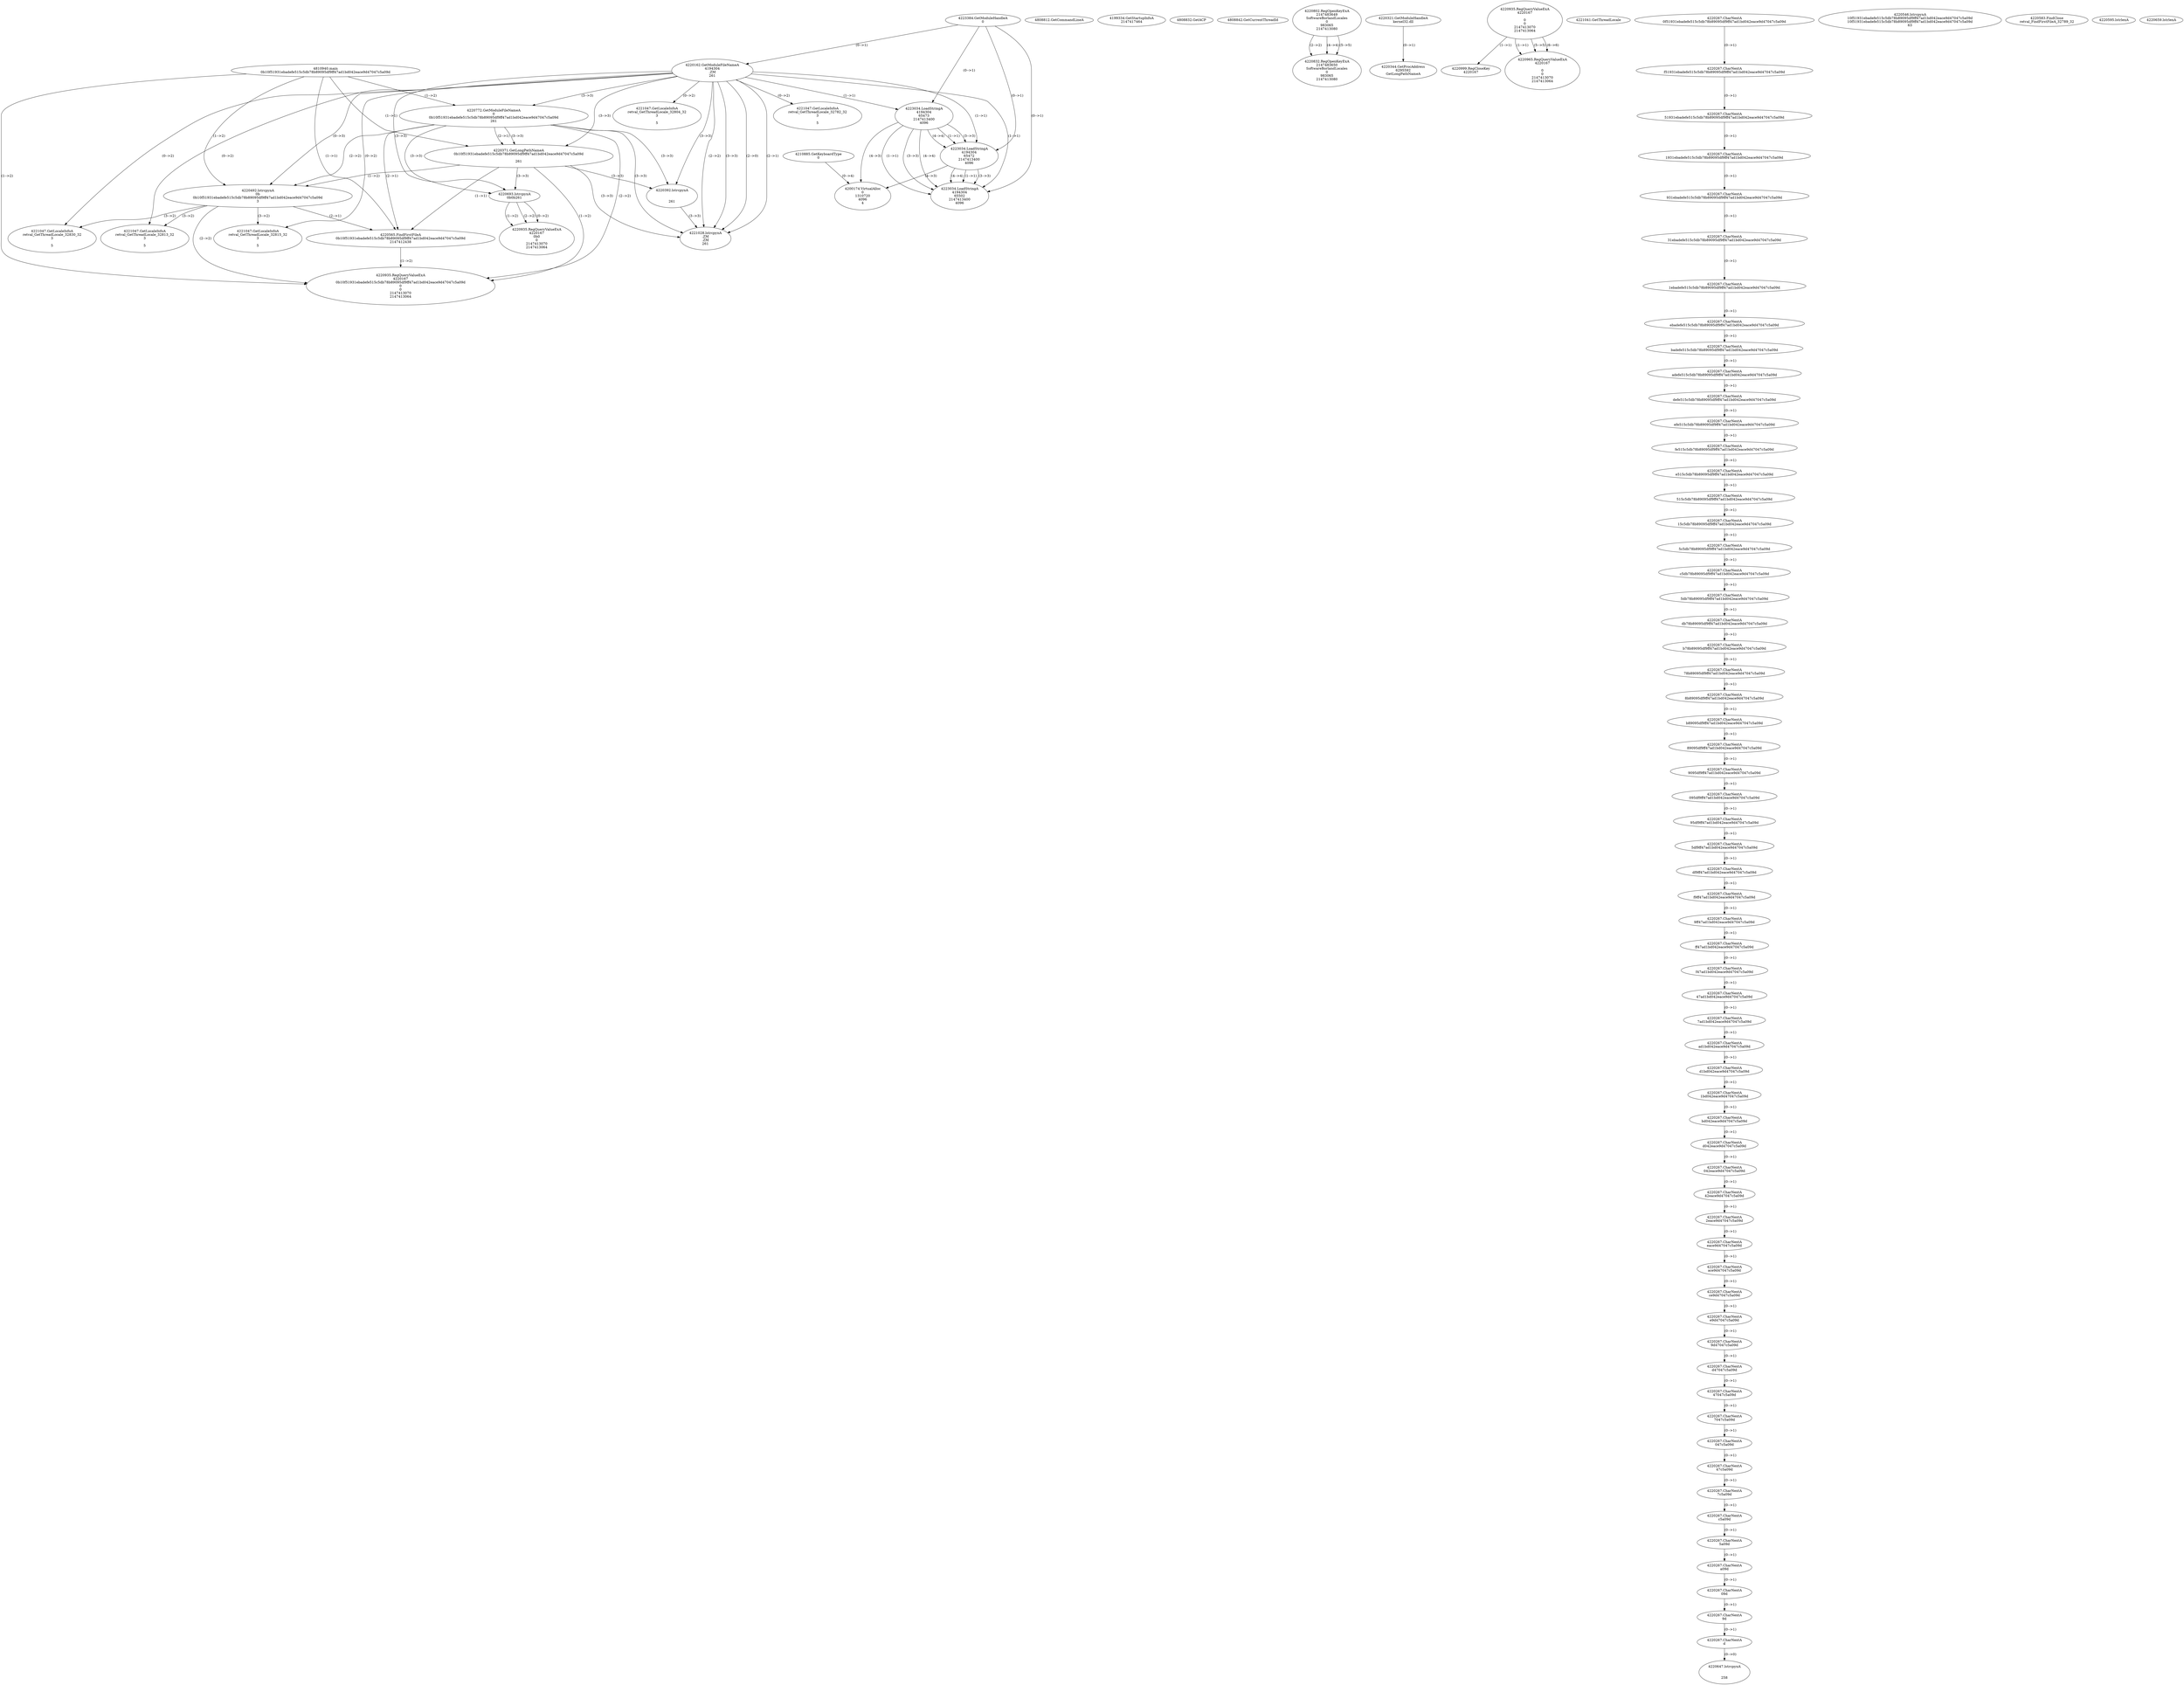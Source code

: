 // Global SCDG with merge call
digraph {
	0 [label="4810940.main
0b10f51931ebadefe515c5db78b89095df9ff47ad1bd042eace9d47047c5a09d"]
	1 [label="4223384.GetModuleHandleA
0"]
	2 [label="4210885.GetKeyboardType
0"]
	3 [label="4808812.GetCommandLineA
"]
	4 [label="4199334.GetStartupInfoA
2147417464"]
	5 [label="4808832.GetACP
"]
	6 [label="4808842.GetCurrentThreadId
"]
	7 [label="4220162.GetModuleFileNameA
4194304
.ZM
261"]
	1 -> 7 [label="(0-->1)"]
	8 [label="4220772.GetModuleFileNameA
0
0b10f51931ebadefe515c5db78b89095df9ff47ad1bd042eace9d47047c5a09d
261"]
	0 -> 8 [label="(1-->2)"]
	7 -> 8 [label="(3-->3)"]
	9 [label="4220802.RegOpenKeyExA
2147483649
Software\Borland\Locales
0
983065
2147413080"]
	10 [label="4220321.GetModuleHandleA
kernel32.dll"]
	11 [label="4220344.GetProcAddress
6295592
GetLongPathNameA"]
	10 -> 11 [label="(0-->1)"]
	12 [label="4220371.GetLongPathNameA
0b10f51931ebadefe515c5db78b89095df9ff47ad1bd042eace9d47047c5a09d

261"]
	0 -> 12 [label="(1-->1)"]
	8 -> 12 [label="(2-->1)"]
	7 -> 12 [label="(3-->3)"]
	8 -> 12 [label="(3-->3)"]
	13 [label="4220392.lstrcpynA


261"]
	7 -> 13 [label="(3-->3)"]
	8 -> 13 [label="(3-->3)"]
	12 -> 13 [label="(3-->3)"]
	14 [label="4220935.RegQueryValueExA
4220167

0
0
2147413070
2147413064"]
	15 [label="4220999.RegCloseKey
4220167"]
	14 -> 15 [label="(1-->1)"]
	16 [label="4221028.lstrcpynA
.ZM
.ZM
261"]
	7 -> 16 [label="(2-->1)"]
	7 -> 16 [label="(2-->2)"]
	7 -> 16 [label="(3-->3)"]
	8 -> 16 [label="(3-->3)"]
	12 -> 16 [label="(3-->3)"]
	13 -> 16 [label="(3-->3)"]
	7 -> 16 [label="(2-->0)"]
	17 [label="4221041.GetThreadLocale
"]
	18 [label="4221047.GetLocaleInfoA
retval_GetThreadLocale_32782_32
3

5"]
	7 -> 18 [label="(0-->2)"]
	19 [label="4223034.LoadStringA
4194304
65473
2147413400
4096"]
	1 -> 19 [label="(0-->1)"]
	7 -> 19 [label="(1-->1)"]
	20 [label="4223034.LoadStringA
4194304
65472
2147413400
4096"]
	1 -> 20 [label="(0-->1)"]
	7 -> 20 [label="(1-->1)"]
	19 -> 20 [label="(1-->1)"]
	19 -> 20 [label="(3-->3)"]
	19 -> 20 [label="(4-->4)"]
	21 [label="4200174.VirtualAlloc
0
1310720
4096
4"]
	19 -> 21 [label="(4-->3)"]
	20 -> 21 [label="(4-->3)"]
	2 -> 21 [label="(0-->4)"]
	22 [label="4220965.RegQueryValueExA
4220167

0
0
2147413070
2147413064"]
	14 -> 22 [label="(1-->1)"]
	14 -> 22 [label="(5-->5)"]
	14 -> 22 [label="(6-->6)"]
	23 [label="4221047.GetLocaleInfoA
retval_GetThreadLocale_32804_32
3

5"]
	7 -> 23 [label="(0-->2)"]
	24 [label="4220832.RegOpenKeyExA
2147483650
Software\Borland\Locales
0
983065
2147413080"]
	9 -> 24 [label="(2-->2)"]
	9 -> 24 [label="(4-->4)"]
	9 -> 24 [label="(5-->5)"]
	25 [label="4220492.lstrcpynA
0b
0b10f51931ebadefe515c5db78b89095df9ff47ad1bd042eace9d47047c5a09d
3"]
	0 -> 25 [label="(1-->2)"]
	8 -> 25 [label="(2-->2)"]
	12 -> 25 [label="(1-->2)"]
	7 -> 25 [label="(0-->3)"]
	26 [label="4220267.CharNextA
0f51931ebadefe515c5db78b89095df9ff47ad1bd042eace9d47047c5a09d"]
	27 [label="4220267.CharNextA
f51931ebadefe515c5db78b89095df9ff47ad1bd042eace9d47047c5a09d"]
	26 -> 27 [label="(0-->1)"]
	28 [label="4220267.CharNextA
51931ebadefe515c5db78b89095df9ff47ad1bd042eace9d47047c5a09d"]
	27 -> 28 [label="(0-->1)"]
	29 [label="4220267.CharNextA
1931ebadefe515c5db78b89095df9ff47ad1bd042eace9d47047c5a09d"]
	28 -> 29 [label="(0-->1)"]
	30 [label="4220267.CharNextA
931ebadefe515c5db78b89095df9ff47ad1bd042eace9d47047c5a09d"]
	29 -> 30 [label="(0-->1)"]
	31 [label="4220267.CharNextA
31ebadefe515c5db78b89095df9ff47ad1bd042eace9d47047c5a09d"]
	30 -> 31 [label="(0-->1)"]
	32 [label="4220267.CharNextA
1ebadefe515c5db78b89095df9ff47ad1bd042eace9d47047c5a09d"]
	31 -> 32 [label="(0-->1)"]
	33 [label="4220267.CharNextA
ebadefe515c5db78b89095df9ff47ad1bd042eace9d47047c5a09d"]
	32 -> 33 [label="(0-->1)"]
	34 [label="4220267.CharNextA
badefe515c5db78b89095df9ff47ad1bd042eace9d47047c5a09d"]
	33 -> 34 [label="(0-->1)"]
	35 [label="4220267.CharNextA
adefe515c5db78b89095df9ff47ad1bd042eace9d47047c5a09d"]
	34 -> 35 [label="(0-->1)"]
	36 [label="4220267.CharNextA
defe515c5db78b89095df9ff47ad1bd042eace9d47047c5a09d"]
	35 -> 36 [label="(0-->1)"]
	37 [label="4220267.CharNextA
efe515c5db78b89095df9ff47ad1bd042eace9d47047c5a09d"]
	36 -> 37 [label="(0-->1)"]
	38 [label="4220267.CharNextA
fe515c5db78b89095df9ff47ad1bd042eace9d47047c5a09d"]
	37 -> 38 [label="(0-->1)"]
	39 [label="4220267.CharNextA
e515c5db78b89095df9ff47ad1bd042eace9d47047c5a09d"]
	38 -> 39 [label="(0-->1)"]
	40 [label="4220267.CharNextA
515c5db78b89095df9ff47ad1bd042eace9d47047c5a09d"]
	39 -> 40 [label="(0-->1)"]
	41 [label="4220267.CharNextA
15c5db78b89095df9ff47ad1bd042eace9d47047c5a09d"]
	40 -> 41 [label="(0-->1)"]
	42 [label="4220267.CharNextA
5c5db78b89095df9ff47ad1bd042eace9d47047c5a09d"]
	41 -> 42 [label="(0-->1)"]
	43 [label="4220267.CharNextA
c5db78b89095df9ff47ad1bd042eace9d47047c5a09d"]
	42 -> 43 [label="(0-->1)"]
	44 [label="4220267.CharNextA
5db78b89095df9ff47ad1bd042eace9d47047c5a09d"]
	43 -> 44 [label="(0-->1)"]
	45 [label="4220267.CharNextA
db78b89095df9ff47ad1bd042eace9d47047c5a09d"]
	44 -> 45 [label="(0-->1)"]
	46 [label="4220267.CharNextA
b78b89095df9ff47ad1bd042eace9d47047c5a09d"]
	45 -> 46 [label="(0-->1)"]
	47 [label="4220267.CharNextA
78b89095df9ff47ad1bd042eace9d47047c5a09d"]
	46 -> 47 [label="(0-->1)"]
	48 [label="4220267.CharNextA
8b89095df9ff47ad1bd042eace9d47047c5a09d"]
	47 -> 48 [label="(0-->1)"]
	49 [label="4220267.CharNextA
b89095df9ff47ad1bd042eace9d47047c5a09d"]
	48 -> 49 [label="(0-->1)"]
	50 [label="4220267.CharNextA
89095df9ff47ad1bd042eace9d47047c5a09d"]
	49 -> 50 [label="(0-->1)"]
	51 [label="4220267.CharNextA
9095df9ff47ad1bd042eace9d47047c5a09d"]
	50 -> 51 [label="(0-->1)"]
	52 [label="4220267.CharNextA
095df9ff47ad1bd042eace9d47047c5a09d"]
	51 -> 52 [label="(0-->1)"]
	53 [label="4220267.CharNextA
95df9ff47ad1bd042eace9d47047c5a09d"]
	52 -> 53 [label="(0-->1)"]
	54 [label="4220267.CharNextA
5df9ff47ad1bd042eace9d47047c5a09d"]
	53 -> 54 [label="(0-->1)"]
	55 [label="4220267.CharNextA
df9ff47ad1bd042eace9d47047c5a09d"]
	54 -> 55 [label="(0-->1)"]
	56 [label="4220267.CharNextA
f9ff47ad1bd042eace9d47047c5a09d"]
	55 -> 56 [label="(0-->1)"]
	57 [label="4220267.CharNextA
9ff47ad1bd042eace9d47047c5a09d"]
	56 -> 57 [label="(0-->1)"]
	58 [label="4220267.CharNextA
ff47ad1bd042eace9d47047c5a09d"]
	57 -> 58 [label="(0-->1)"]
	59 [label="4220267.CharNextA
f47ad1bd042eace9d47047c5a09d"]
	58 -> 59 [label="(0-->1)"]
	60 [label="4220267.CharNextA
47ad1bd042eace9d47047c5a09d"]
	59 -> 60 [label="(0-->1)"]
	61 [label="4220267.CharNextA
7ad1bd042eace9d47047c5a09d"]
	60 -> 61 [label="(0-->1)"]
	62 [label="4220267.CharNextA
ad1bd042eace9d47047c5a09d"]
	61 -> 62 [label="(0-->1)"]
	63 [label="4220267.CharNextA
d1bd042eace9d47047c5a09d"]
	62 -> 63 [label="(0-->1)"]
	64 [label="4220267.CharNextA
1bd042eace9d47047c5a09d"]
	63 -> 64 [label="(0-->1)"]
	65 [label="4220267.CharNextA
bd042eace9d47047c5a09d"]
	64 -> 65 [label="(0-->1)"]
	66 [label="4220267.CharNextA
d042eace9d47047c5a09d"]
	65 -> 66 [label="(0-->1)"]
	67 [label="4220267.CharNextA
042eace9d47047c5a09d"]
	66 -> 67 [label="(0-->1)"]
	68 [label="4220267.CharNextA
42eace9d47047c5a09d"]
	67 -> 68 [label="(0-->1)"]
	69 [label="4220267.CharNextA
2eace9d47047c5a09d"]
	68 -> 69 [label="(0-->1)"]
	70 [label="4220267.CharNextA
eace9d47047c5a09d"]
	69 -> 70 [label="(0-->1)"]
	71 [label="4220267.CharNextA
ace9d47047c5a09d"]
	70 -> 71 [label="(0-->1)"]
	72 [label="4220267.CharNextA
ce9d47047c5a09d"]
	71 -> 72 [label="(0-->1)"]
	73 [label="4220267.CharNextA
e9d47047c5a09d"]
	72 -> 73 [label="(0-->1)"]
	74 [label="4220267.CharNextA
9d47047c5a09d"]
	73 -> 74 [label="(0-->1)"]
	75 [label="4220267.CharNextA
d47047c5a09d"]
	74 -> 75 [label="(0-->1)"]
	76 [label="4220267.CharNextA
47047c5a09d"]
	75 -> 76 [label="(0-->1)"]
	77 [label="4220267.CharNextA
7047c5a09d"]
	76 -> 77 [label="(0-->1)"]
	78 [label="4220267.CharNextA
047c5a09d"]
	77 -> 78 [label="(0-->1)"]
	79 [label="4220267.CharNextA
47c5a09d"]
	78 -> 79 [label="(0-->1)"]
	80 [label="4220267.CharNextA
7c5a09d"]
	79 -> 80 [label="(0-->1)"]
	81 [label="4220267.CharNextA
c5a09d"]
	80 -> 81 [label="(0-->1)"]
	82 [label="4220267.CharNextA
5a09d"]
	81 -> 82 [label="(0-->1)"]
	83 [label="4220267.CharNextA
a09d"]
	82 -> 83 [label="(0-->1)"]
	84 [label="4220267.CharNextA
09d"]
	83 -> 84 [label="(0-->1)"]
	85 [label="4220267.CharNextA
9d"]
	84 -> 85 [label="(0-->1)"]
	86 [label="4220267.CharNextA
d"]
	85 -> 86 [label="(0-->1)"]
	87 [label="4220546.lstrcpynA
10f51931ebadefe515c5db78b89095df9ff47ad1bd042eace9d47047c5a09d
10f51931ebadefe515c5db78b89095df9ff47ad1bd042eace9d47047c5a09d
63"]
	88 [label="4220565.FindFirstFileA
0b10f51931ebadefe515c5db78b89095df9ff47ad1bd042eace9d47047c5a09d
2147412438"]
	0 -> 88 [label="(1-->1)"]
	8 -> 88 [label="(2-->1)"]
	12 -> 88 [label="(1-->1)"]
	25 -> 88 [label="(2-->1)"]
	89 [label="4220935.RegQueryValueExA
4220167
0b10f51931ebadefe515c5db78b89095df9ff47ad1bd042eace9d47047c5a09d
0
0
2147413070
2147413064"]
	0 -> 89 [label="(1-->2)"]
	8 -> 89 [label="(2-->2)"]
	12 -> 89 [label="(1-->2)"]
	25 -> 89 [label="(2-->2)"]
	88 -> 89 [label="(1-->2)"]
	90 [label="4221047.GetLocaleInfoA
retval_GetThreadLocale_32830_32
3

5"]
	7 -> 90 [label="(0-->2)"]
	25 -> 90 [label="(3-->2)"]
	91 [label="4220583.FindClose
retval_FindFirstFileA_32789_32"]
	92 [label="4220595.lstrlenA
"]
	93 [label="4220647.lstrcpynA


258"]
	86 -> 93 [label="(0-->0)"]
	94 [label="4220659.lstrlenA
"]
	95 [label="4220693.lstrcpynA
0b\
0b\
261"]
	7 -> 95 [label="(3-->3)"]
	8 -> 95 [label="(3-->3)"]
	12 -> 95 [label="(3-->3)"]
	96 [label="4220935.RegQueryValueExA
4220167
0b\
0
0
2147413070
2147413064"]
	95 -> 96 [label="(1-->2)"]
	95 -> 96 [label="(2-->2)"]
	95 -> 96 [label="(0-->2)"]
	97 [label="4221047.GetLocaleInfoA
retval_GetThreadLocale_32815_32
3

5"]
	7 -> 97 [label="(0-->2)"]
	25 -> 97 [label="(3-->2)"]
	98 [label="4223034.LoadStringA
4194304
65502
2147413400
4096"]
	1 -> 98 [label="(0-->1)"]
	7 -> 98 [label="(1-->1)"]
	19 -> 98 [label="(1-->1)"]
	20 -> 98 [label="(1-->1)"]
	19 -> 98 [label="(3-->3)"]
	20 -> 98 [label="(3-->3)"]
	19 -> 98 [label="(4-->4)"]
	20 -> 98 [label="(4-->4)"]
	99 [label="4221047.GetLocaleInfoA
retval_GetThreadLocale_32813_32
3

5"]
	7 -> 99 [label="(0-->2)"]
	25 -> 99 [label="(3-->2)"]
}
